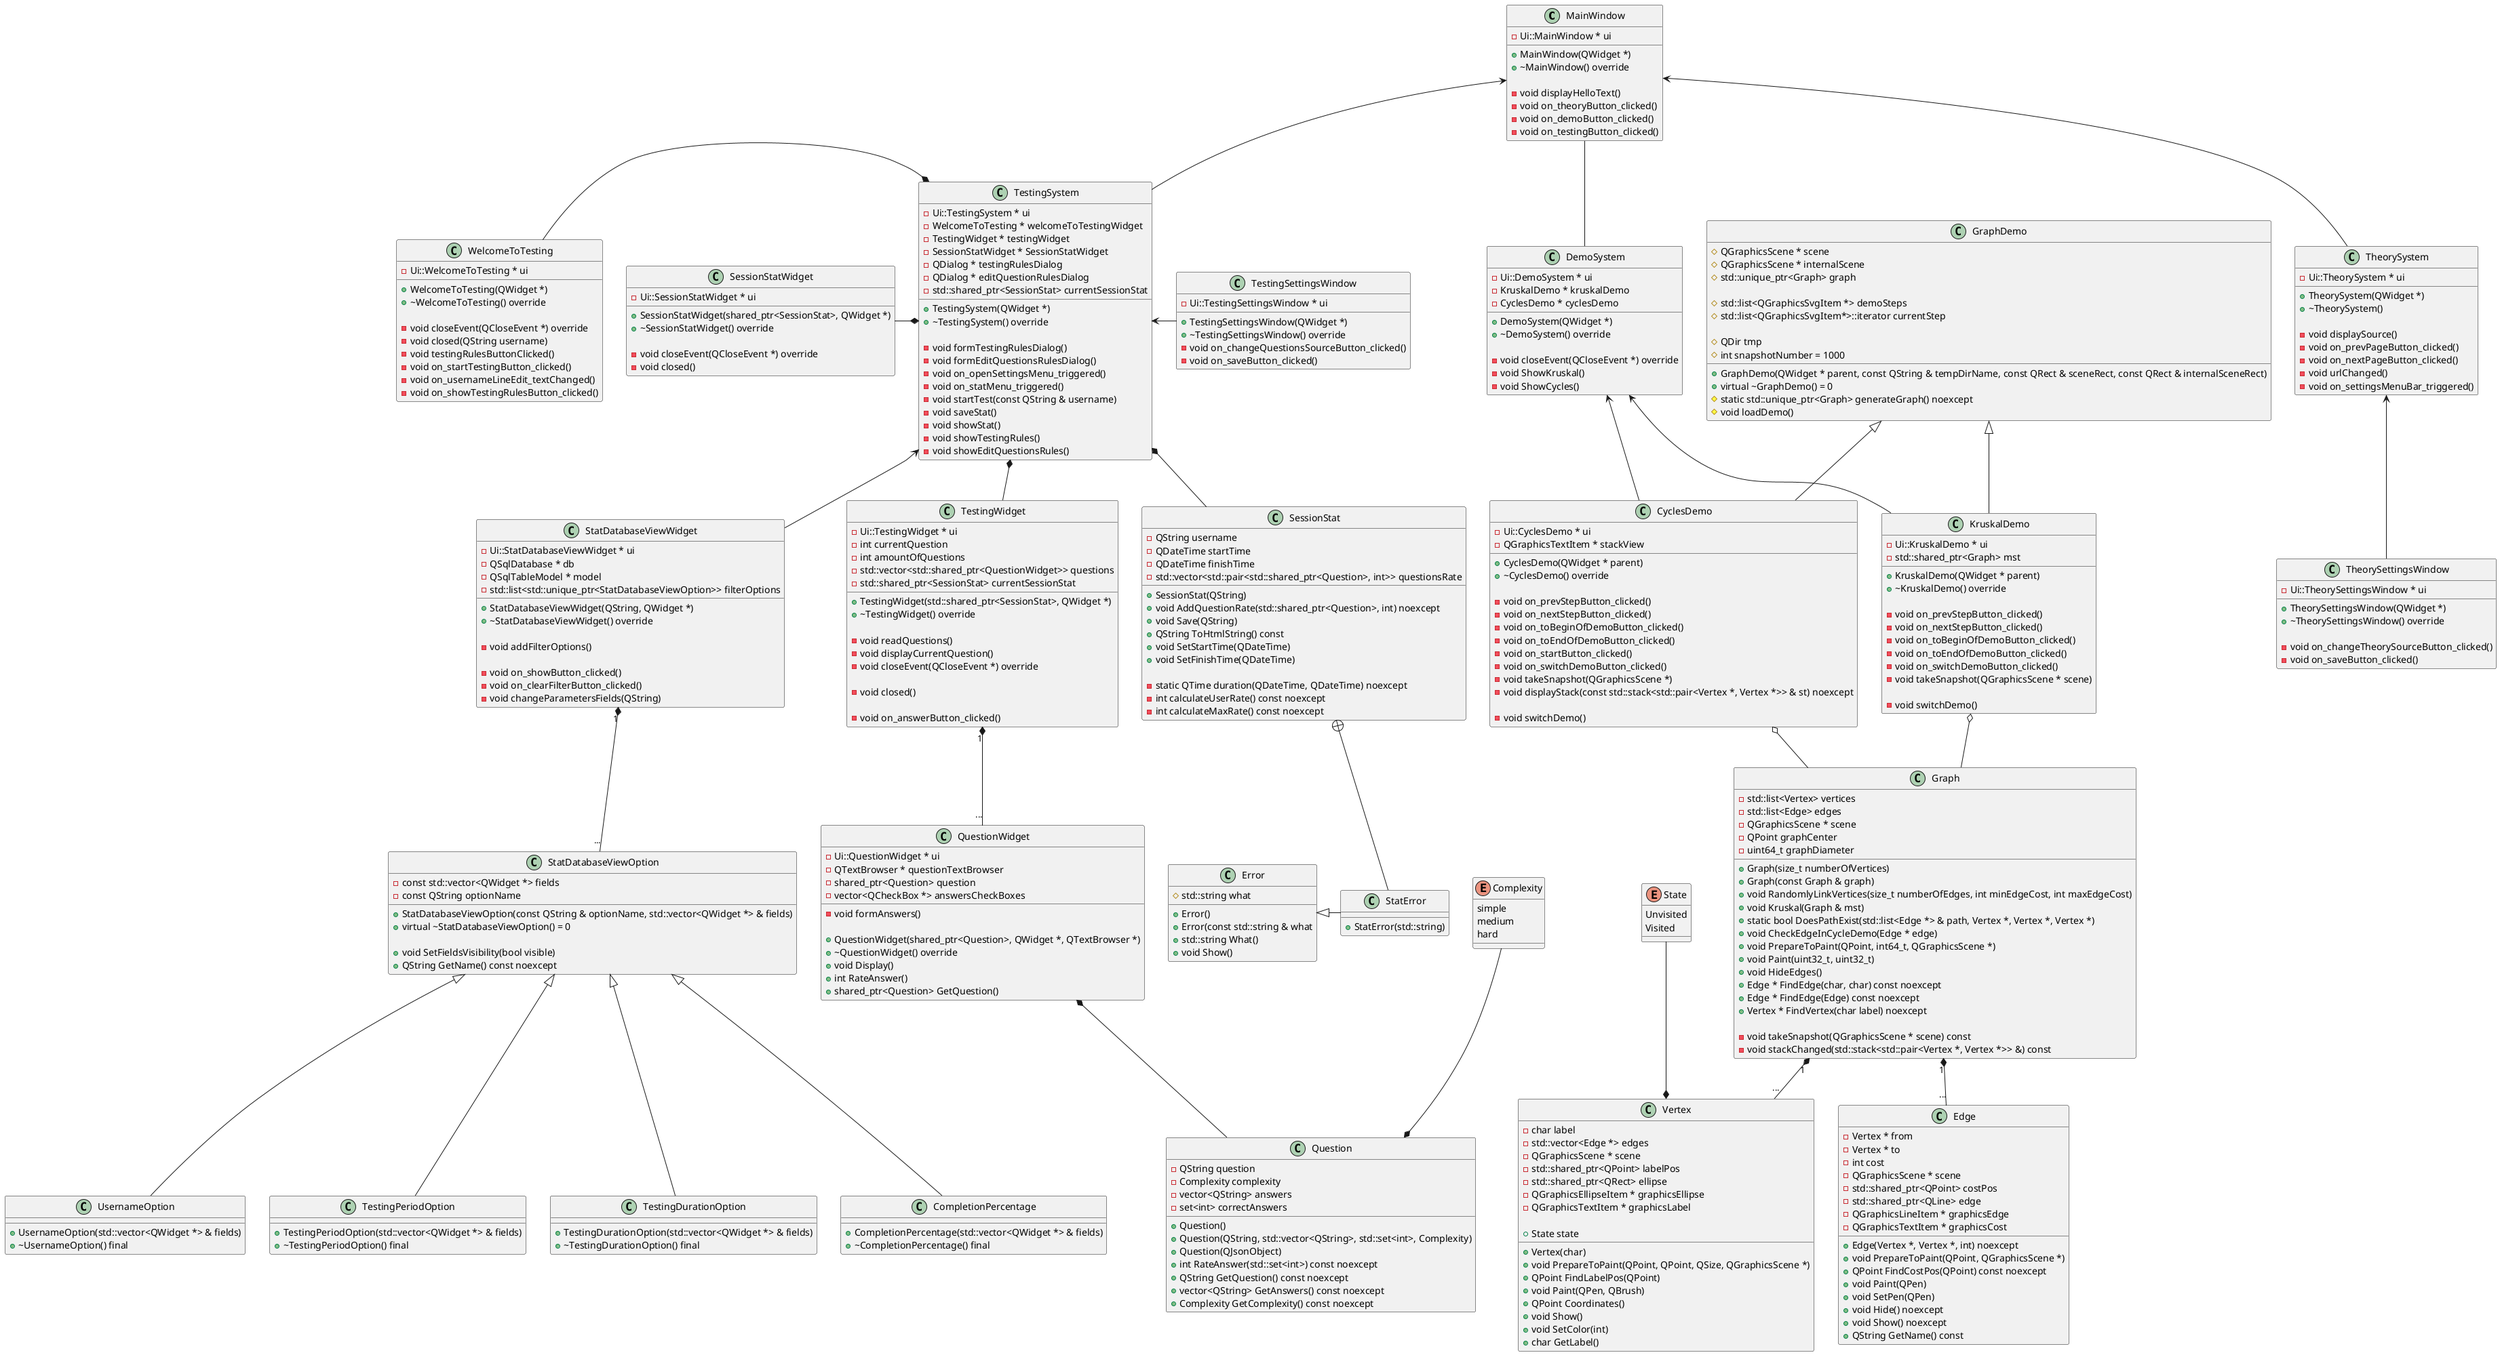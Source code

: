 @startuml
'https://plantuml.com/class-diagram

class MainWindow {
    - Ui::MainWindow * ui

    + MainWindow(QWidget *)
    + ~MainWindow() override
    
    - void displayHelloText()
    - void on_theoryButton_clicked()
    - void on_demoButton_clicked()
    - void on_testingButton_clicked()
}

' '''''''''''''''''''''''''''''''''''''''''''''''''' THEORY SYSTEM ''''''''''''''''''''''''''''''''''''''''''''''''''' '

class TheorySystem {
    - Ui::TheorySystem * ui
    
    + TheorySystem(QWidget *)
    + ~TheorySystem()
    
    - void displaySource()
    - void on_prevPageButton_clicked()
    - void on_nextPageButton_clicked()
    - void urlChanged()
    - void on_settingsMenuBar_triggered()
}
MainWindow <-- TheorySystem

class TheorySettingsWindow {
    - Ui::TheorySettingsWindow * ui
    
    + TheorySettingsWindow(QWidget *)
    + ~TheorySettingsWindow() override
    
    - void on_changeTheorySourceButton_clicked()
    - void on_saveButton_clicked()
}
TheorySystem <-- TheorySettingsWindow

' ''''''''''''''''''''''''''''''''''''''''''''''''''' DEMO SYSTEM '''''''''''''''''''''''''''''''''''''''''''''''''''' '

class DemoSystem {
	- Ui::DemoSystem * ui
	- KruskalDemo * kruskalDemo
	- CyclesDemo * cyclesDemo

	+ DemoSystem(QWidget *)
	+ ~DemoSystem() override

	- void closeEvent(QCloseEvent *) override
	- void ShowKruskal()
	- void ShowCycles()
}
MainWindow -- DemoSystem

class GraphDemo {
    + GraphDemo(QWidget * parent, const QString & tempDirName, const QRect & sceneRect, const QRect & internalSceneRect)
    + virtual ~GraphDemo() = 0

    # QGraphicsScene * scene
    # QGraphicsScene * internalScene
    # std::unique_ptr<Graph> graph

    # std::list<QGraphicsSvgItem *> demoSteps
    # std::list<QGraphicsSvgItem*>::iterator currentStep

    # QDir tmp
    # int snapshotNumber = 1000

    # static std::unique_ptr<Graph> generateGraph() noexcept
    # void loadDemo()
}

class CyclesDemo {
	- Ui::CyclesDemo * ui
	- QGraphicsTextItem * stackView

	+ CyclesDemo(QWidget * parent)
    + ~CyclesDemo() override

	- void on_prevStepButton_clicked()
	- void on_nextStepButton_clicked()
	- void on_toBeginOfDemoButton_clicked()
	- void on_toEndOfDemoButton_clicked()
	- void on_startButton_clicked()
	- void on_switchDemoButton_clicked()
	- void takeSnapshot(QGraphicsScene *)
	- void displayStack(const std::stack<std::pair<Vertex *, Vertex *>> & st) noexcept

	- void switchDemo()
}
GraphDemo <|-- CyclesDemo
DemoSystem <-- CyclesDemo

class KruskalDemo {
	- Ui::KruskalDemo * ui
	- std::shared_ptr<Graph> mst

    + KruskalDemo(QWidget * parent)
    + ~KruskalDemo() override

	- void on_prevStepButton_clicked()
	- void on_nextStepButton_clicked()
	- void on_toBeginOfDemoButton_clicked()
	- void on_toEndOfDemoButton_clicked()
	- void on_switchDemoButton_clicked()
	- void takeSnapshot(QGraphicsScene * scene)

	- void switchDemo()
}
GraphDemo <|-- KruskalDemo
DemoSystem <-- KruskalDemo

class Graph {
    - std::list<Vertex> vertices
    - std::list<Edge> edges
    - QGraphicsScene * scene
    - QPoint graphCenter
    - uint64_t graphDiameter

	+ Graph(size_t numberOfVertices)
	+ Graph(const Graph & graph)
	+ void RandomlyLinkVertices(size_t numberOfEdges, int minEdgeCost, int maxEdgeCost)
	+ void Kruskal(Graph & mst)
	+ static bool DoesPathExist(std::list<Edge *> & path, Vertex *, Vertex *, Vertex *)
	+ void CheckEdgeInCycleDemo(Edge * edge)
	+ void PrepareToPaint(QPoint, int64_t, QGraphicsScene *)
	+ void Paint(uint32_t, uint32_t)
	+ void HideEdges()
	+ Edge * FindEdge(char, char) const noexcept
	+ Edge * FindEdge(Edge) const noexcept
	+ Vertex * FindVertex(char label) noexcept

    - void takeSnapshot(QGraphicsScene * scene) const
    - void stackChanged(std::stack<std::pair<Vertex *, Vertex *>> &) const
}
CyclesDemo o-- Graph
KruskalDemo o-- Graph

enum State {
    Unvisited
    Visited
}
class Vertex {
	- char label
	- std::vector<Edge *> edges
	- QGraphicsScene * scene
	- std::shared_ptr<QPoint> labelPos
	- std::shared_ptr<QRect> ellipse
	- QGraphicsEllipseItem * graphicsEllipse
	- QGraphicsTextItem * graphicsLabel

	+ State state
	+ Vertex(char)
	+ void PrepareToPaint(QPoint, QPoint, QSize, QGraphicsScene *)
	+ QPoint FindLabelPos(QPoint)
	+ void Paint(QPen, QBrush)
	+ QPoint Coordinates()
	+ void Show()
	+ void SetColor(int)
	+ char GetLabel()
}
Vertex *-up- State
Graph "1" *-- "..." Vertex

class Edge {
	- Vertex * from
	- Vertex * to
	- int cost
	- QGraphicsScene * scene
	- std::shared_ptr<QPoint> costPos
	- std::shared_ptr<QLine> edge
	- QGraphicsLineItem * graphicsEdge
	- QGraphicsTextItem * graphicsCost

	+ Edge(Vertex *, Vertex *, int) noexcept
	+ void PrepareToPaint(QPoint, QGraphicsScene *)
	+ QPoint FindCostPos(QPoint) const noexcept
	+ void Paint(QPen)
	+ void SetPen(QPen)
	+ void Hide() noexcept
	+ void Show() noexcept
	+ QString GetName() const
}
Graph "1" *-- "..." Edge

' '''''''''''''''''''''''''''''''''''''''''''''''''' TESTING SYSTEM '''''''''''''''''''''''''''''''''''''''''''''''''' '

class TestingSystem {
	- Ui::TestingSystem * ui
	- WelcomeToTesting * welcomeToTestingWidget
	- TestingWidget * testingWidget
	- SessionStatWidget * SessionStatWidget
	- QDialog * testingRulesDialog
    - QDialog * editQuestionRulesDialog
	- std::shared_ptr<SessionStat> currentSessionStat

	+ TestingSystem(QWidget *)
	+ ~TestingSystem() override

	- void formTestingRulesDialog()
    - void formEditQuestionsRulesDialog()
	- void on_openSettingsMenu_triggered()
	- void on_statMenu_triggered()
	- void startTest(const QString & username)
	- void saveStat()
	- void showStat()
	- void showTestingRules()
    - void showEditQuestionsRules()
}
MainWindow <-- TestingSystem

class QuestionWidget {
	- Ui::QuestionWidget * ui
	- QTextBrowser * questionTextBrowser
	- shared_ptr<Question> question
	- vector<QCheckBox *> answersCheckBoxes
	- void formAnswers()

	+ QuestionWidget(shared_ptr<Question>, QWidget *, QTextBrowser *)
	+ ~QuestionWidget() override
	+ void Display()
	+ int RateAnswer()
	+ shared_ptr<Question> GetQuestion()
}
TestingWidget "1" *-- "..." QuestionWidget

enum Complexity {
    simple
    medium
    hard
}
class Question {
	- QString question
	- Complexity complexity
	- vector<QString> answers
	- set<int> correctAnswers

	+ Question()
	+ Question(QString, std::vector<QString>, std::set<int>, Complexity)
	+ Question(QJsonObject)
	+ int RateAnswer(std::set<int>) const noexcept
	+ QString GetQuestion() const noexcept
	+ vector<QString> GetAnswers() const noexcept
	+ Complexity GetComplexity() const noexcept
}
Question *-up- Complexity
QuestionWidget *-- Question

class SessionStatWidget {
    - Ui::SessionStatWidget * ui

	+ SessionStatWidget(shared_ptr<SessionStat>, QWidget *)
	+ ~SessionStatWidget() override

	- void closeEvent(QCloseEvent *) override
	- void closed()
}
TestingSystem *-left- SessionStatWidget

class StatDatabaseViewWidget {
	- Ui::StatDatabaseViewWidget * ui
	- QSqlDatabase * db
	- QSqlTableModel * model
	- std::list<std::unique_ptr<StatDatabaseViewOption>> filterOptions

	+ StatDatabaseViewWidget(QString, QWidget *)
	+ ~StatDatabaseViewWidget() override

	- void addFilterOptions()

	- void on_showButton_clicked()
	- void on_clearFilterButton_clicked()
	- void changeParametersFields(QString)
}
TestingSystem <-- StatDatabaseViewWidget

class StatError {
    + StatError(std::string)
}
Error <|-right- StatError
SessionStat +-- StatError

class SessionStat {
	- QString username
	- QDateTime startTime
	- QDateTime finishTime
	- std::vector<std::pair<std::shared_ptr<Question>, int>> questionsRate

	+ SessionStat(QString)
	+ void AddQuestionRate(std::shared_ptr<Question>, int) noexcept
	+ void Save(QString)
	+ QString ToHtmlString() const
	+ void SetStartTime(QDateTime)
	+ void SetFinishTime(QDateTime)

	- static QTime duration(QDateTime, QDateTime) noexcept
	- int calculateUserRate() const noexcept
	- int calculateMaxRate() const noexcept
}

TestingSystem *-- SessionStat

class WelcomeToTesting {
	- Ui::WelcomeToTesting * ui

	+ WelcomeToTesting(QWidget *)
	+ ~WelcomeToTesting() override

	- void closeEvent(QCloseEvent *) override
	- void closed(QString username)
	- void testingRulesButtonClicked()
	- void on_startTestingButton_clicked()
	- void on_usernameLineEdit_textChanged()
	- void on_showTestingRulesButton_clicked()
}
TestingSystem *-left- WelcomeToTesting

class TestingSettingsWindow {
	- Ui::TestingSettingsWindow * ui

	+ TestingSettingsWindow(QWidget *)
	+ ~TestingSettingsWindow() override
	- void on_changeQuestionsSourceButton_clicked()
	- void on_saveButton_clicked()
}
TestingSystem <- TestingSettingsWindow

class TestingWidget {
	- Ui::TestingWidget * ui
	- int currentQuestion
	- int amountOfQuestions
	- std::vector<std::shared_ptr<QuestionWidget>> questions
	- std::shared_ptr<SessionStat> currentSessionStat

    + TestingWidget(std::shared_ptr<SessionStat>, QWidget *)
    + ~TestingWidget() override

	- void readQuestions()
	- void displayCurrentQuestion()
	- void closeEvent(QCloseEvent *) override

	- void closed()

	- void on_answerButton_clicked()
}
TestingSystem *-- TestingWidget

class StatDatabaseViewOption {
    - const std::vector<QWidget *> fields
    - const QString optionName

    + StatDatabaseViewOption(const QString & optionName, std::vector<QWidget *> & fields)
    + virtual ~StatDatabaseViewOption() = 0

    + void SetFieldsVisibility(bool visible)
    + QString GetName() const noexcept
}
StatDatabaseViewWidget "1" *-- "..." StatDatabaseViewOption

class UsernameOption {
    + UsernameOption(std::vector<QWidget *> & fields)
    + ~UsernameOption() final
}
StatDatabaseViewOption <|-- UsernameOption

class TestingPeriodOption {
    + TestingPeriodOption(std::vector<QWidget *> & fields)
    + ~TestingPeriodOption() final
}
StatDatabaseViewOption <|-- TestingPeriodOption

class TestingDurationOption {
    + TestingDurationOption(std::vector<QWidget *> & fields)
    + ~TestingDurationOption() final
}
StatDatabaseViewOption <|-- TestingDurationOption

class CompletionPercentage {
    + CompletionPercentage(std::vector<QWidget *> & fields)
    + ~CompletionPercentage() final
}
StatDatabaseViewOption <|-- CompletionPercentage

' '''''''''''''''''''''''''''''''''''''''''''''''''''''' COMMON '''''''''''''''''''''''''''''''''''''''''''''''''''''' '

class Error {
    # std::string what

    + Error()
    + Error(const std::string & what
    + std::string What()
    + void Show()
}

@enduml
